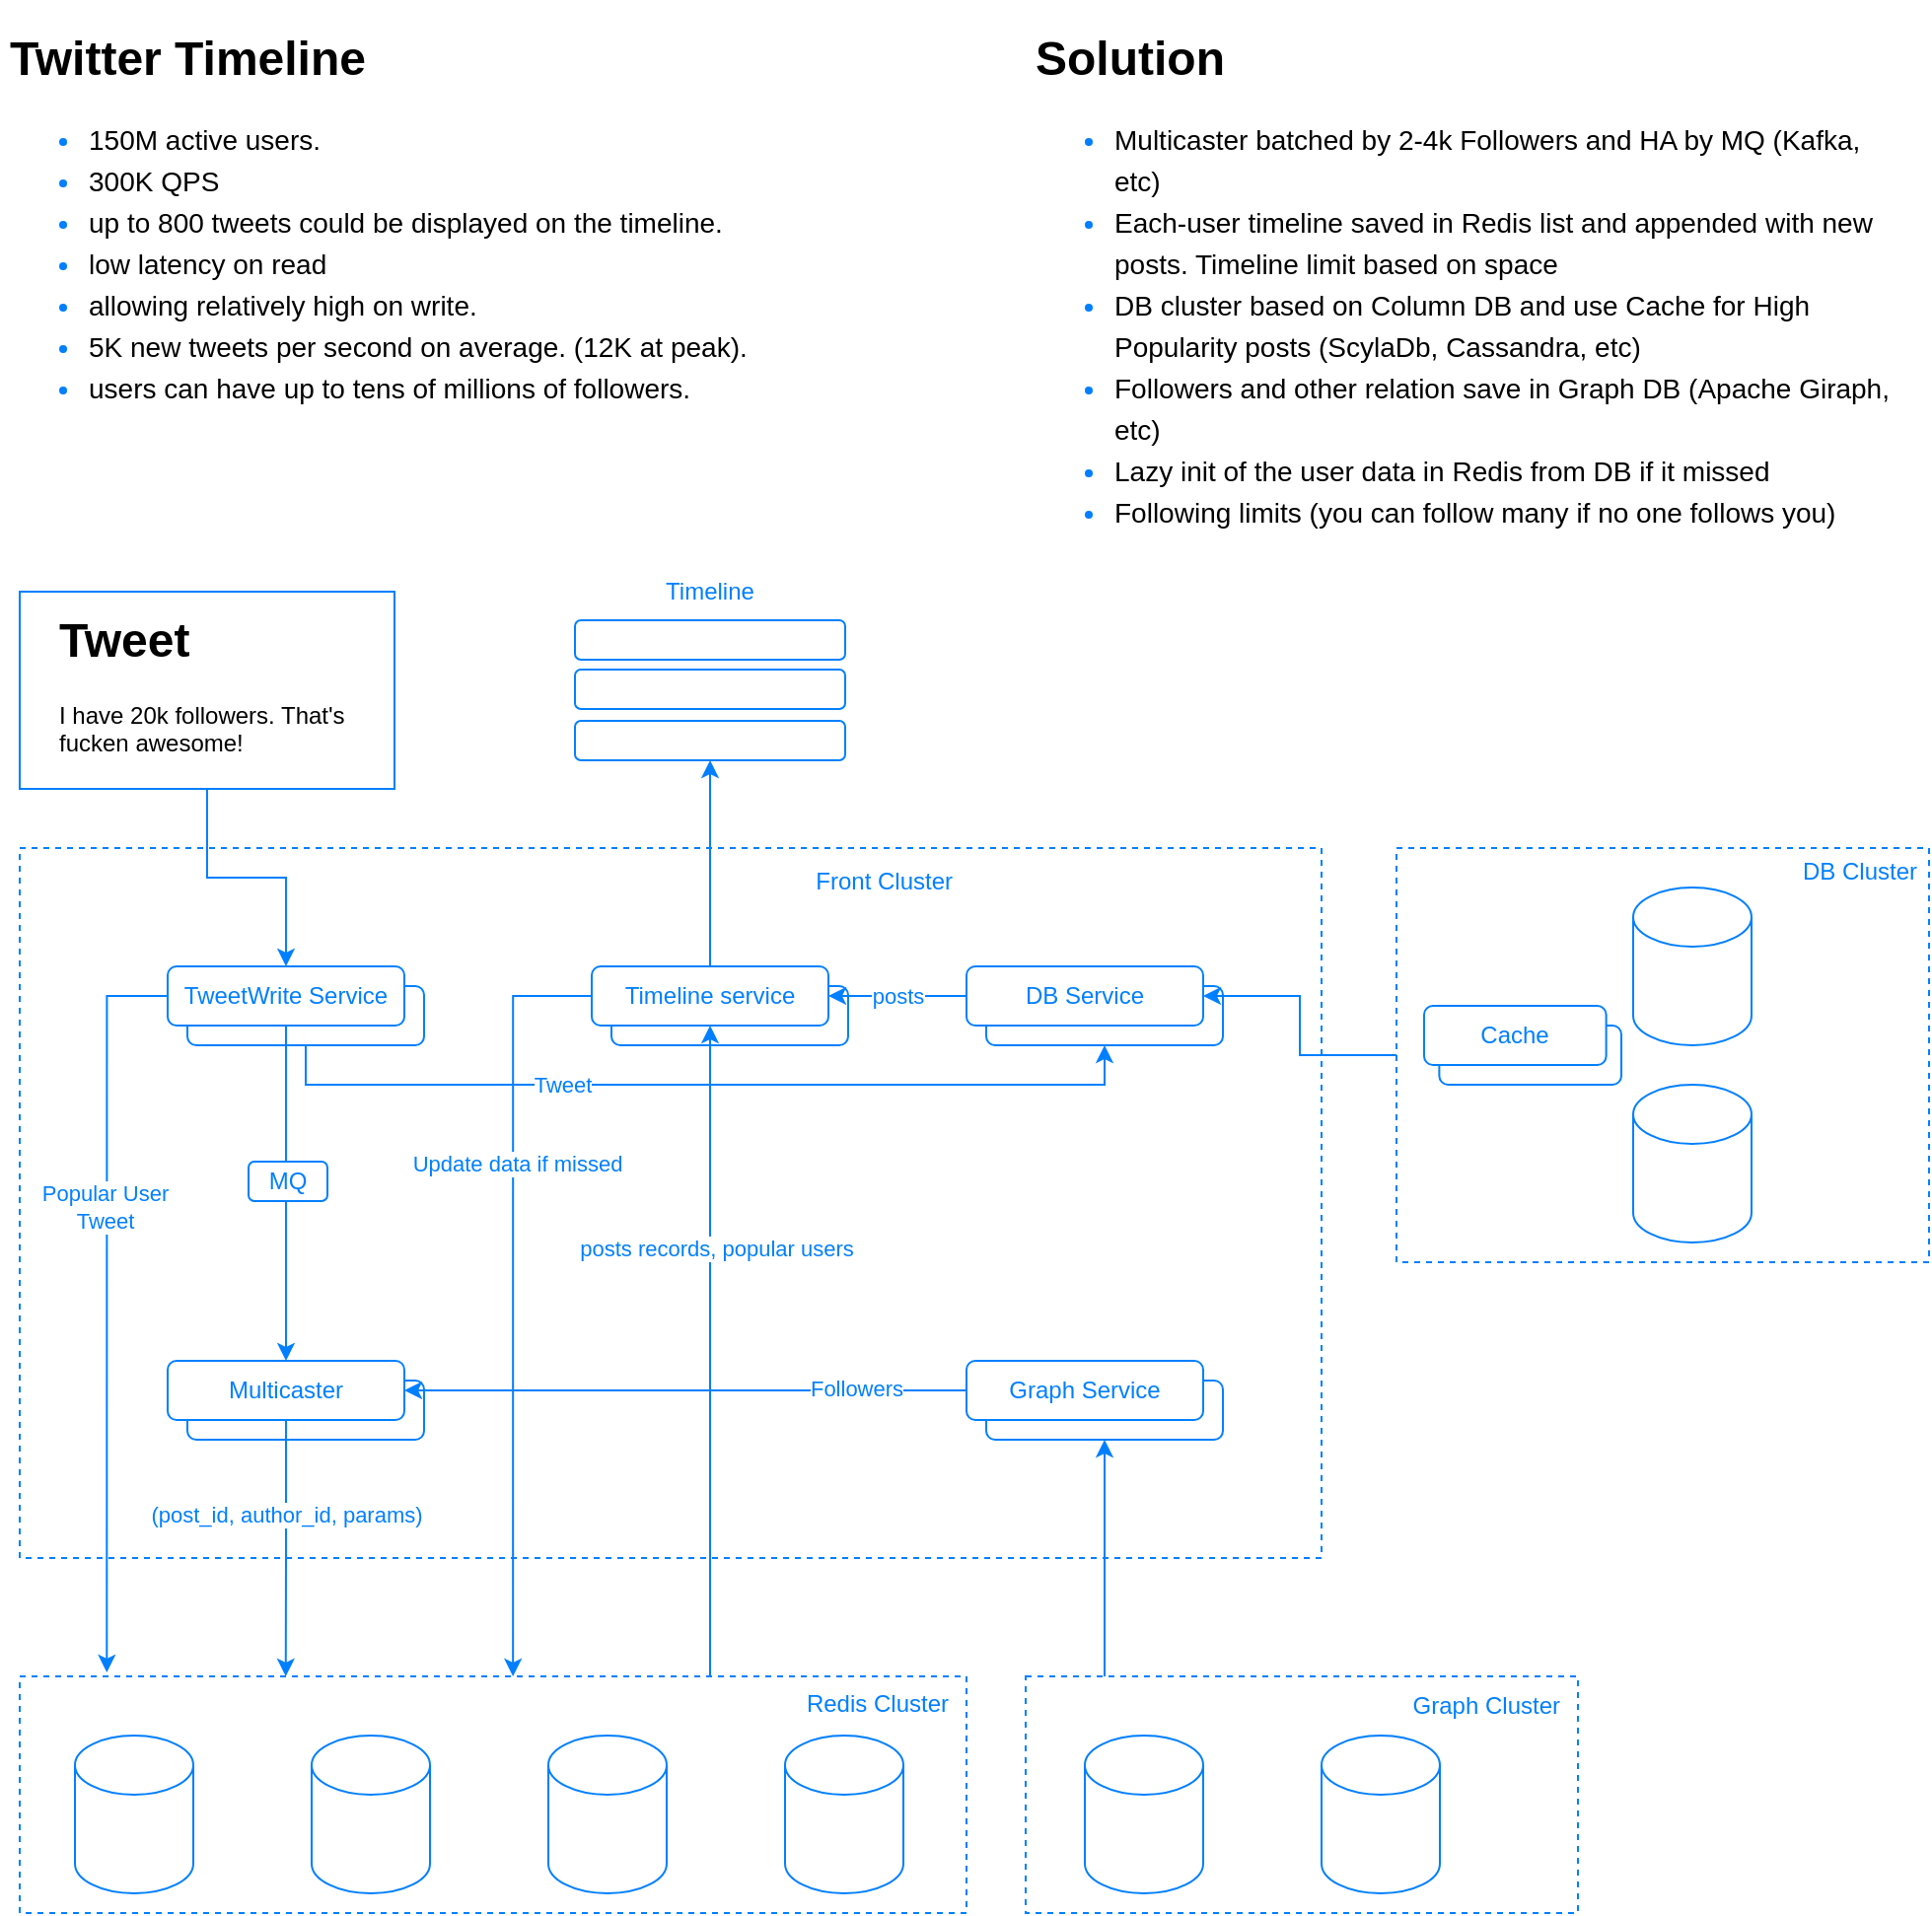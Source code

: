 <mxfile version="14.8.1" type="google"><diagram id="b_o6hZrFCQuPrbf5h7Nx" name="Page-1"><mxGraphModel dx="1561" dy="1874" grid="1" gridSize="10" guides="1" tooltips="1" connect="1" arrows="1" fold="1" page="1" pageScale="1" pageWidth="850" pageHeight="1100" math="0" shadow="0"><root><mxCell id="0"/><mxCell id="1" parent="0"/><mxCell id="q4Q2QkcforSy_G4io7BI-38" value="" style="group" vertex="1" connectable="0" parent="1"><mxGeometry x="778" y="180" width="270" height="210" as="geometry"/></mxCell><mxCell id="q4Q2QkcforSy_G4io7BI-39" value="" style="rounded=0;whiteSpace=wrap;html=1;strokeColor=#007FFF;dashed=1;fillColor=none;" vertex="1" parent="q4Q2QkcforSy_G4io7BI-38"><mxGeometry width="270" height="210" as="geometry"/></mxCell><mxCell id="q4Q2QkcforSy_G4io7BI-44" value="DB Cluster" style="text;html=1;strokeColor=none;fillColor=none;align=right;verticalAlign=middle;whiteSpace=wrap;rounded=0;fontColor=#007FFF;" vertex="1" parent="q4Q2QkcforSy_G4io7BI-38"><mxGeometry x="204.188" y="-6" width="61.875" height="35" as="geometry"/></mxCell><mxCell id="q4Q2QkcforSy_G4io7BI-45" value="" style="shape=cylinder3;whiteSpace=wrap;html=1;boundedLbl=1;backgroundOutline=1;size=15;fontColor=#007FFF;strokeColor=#007FFF;fillColor=#ffffff;align=right;" vertex="1" parent="q4Q2QkcforSy_G4io7BI-38"><mxGeometry x="120" y="20" width="60" height="80" as="geometry"/></mxCell><mxCell id="q4Q2QkcforSy_G4io7BI-40" value="" style="shape=cylinder3;whiteSpace=wrap;html=1;boundedLbl=1;backgroundOutline=1;size=15;fontColor=#007FFF;strokeColor=#007FFF;fillColor=#ffffff;align=right;" vertex="1" parent="q4Q2QkcforSy_G4io7BI-38"><mxGeometry x="120" y="120" width="60" height="80" as="geometry"/></mxCell><mxCell id="q4Q2QkcforSy_G4io7BI-54" value="" style="group;fontColor=#007FFF;" vertex="1" connectable="0" parent="q4Q2QkcforSy_G4io7BI-38"><mxGeometry x="14" y="80" width="100" height="40" as="geometry"/></mxCell><mxCell id="q4Q2QkcforSy_G4io7BI-55" value="" style="rounded=1;whiteSpace=wrap;html=1;strokeColor=#007FFF;fillColor=none;" vertex="1" parent="q4Q2QkcforSy_G4io7BI-54"><mxGeometry x="7.692" y="10" width="92.308" height="30" as="geometry"/></mxCell><mxCell id="q4Q2QkcforSy_G4io7BI-56" value="Cache" style="rounded=1;whiteSpace=wrap;html=1;strokeColor=#007FFF;fontColor=#007FFF;" vertex="1" parent="q4Q2QkcforSy_G4io7BI-54"><mxGeometry width="92.308" height="30" as="geometry"/></mxCell><mxCell id="q4Q2QkcforSy_G4io7BI-3" value="" style="rounded=0;whiteSpace=wrap;html=1;strokeColor=#007FFF;dashed=1;fillColor=none;" vertex="1" parent="1"><mxGeometry x="80" y="180" width="660" height="360" as="geometry"/></mxCell><mxCell id="q4Q2QkcforSy_G4io7BI-9" style="edgeStyle=orthogonalEdgeStyle;rounded=0;orthogonalLoop=1;jettySize=auto;html=1;entryX=0.5;entryY=0;entryDx=0;entryDy=0;strokeColor=#007FFF;" edge="1" parent="1" source="q4Q2QkcforSy_G4io7BI-1" target="q4Q2QkcforSy_G4io7BI-5"><mxGeometry relative="1" as="geometry"/></mxCell><mxCell id="q4Q2QkcforSy_G4io7BI-1" value="&lt;h1&gt;Tweet&lt;/h1&gt;&lt;p&gt;I have 20k followers. That's fucken awesome!&lt;/p&gt;" style="text;html=1;fillColor=none;spacing=0;spacingTop=-10;whiteSpace=wrap;overflow=hidden;rounded=0;strokeColor=#007FFF;spacingLeft=20;spacingBottom=20;spacingRight=20;" vertex="1" parent="1"><mxGeometry x="80" y="50" width="190" height="100" as="geometry"/></mxCell><mxCell id="q4Q2QkcforSy_G4io7BI-7" value="" style="group;fontColor=#007FFF;" vertex="1" connectable="0" parent="1"><mxGeometry x="155" y="240" width="130" height="40" as="geometry"/></mxCell><mxCell id="q4Q2QkcforSy_G4io7BI-6" value="" style="rounded=1;whiteSpace=wrap;html=1;strokeColor=#007FFF;fillColor=none;" vertex="1" parent="q4Q2QkcforSy_G4io7BI-7"><mxGeometry x="10" y="10" width="120" height="30" as="geometry"/></mxCell><mxCell id="q4Q2QkcforSy_G4io7BI-5" value="TweetWrite Service" style="rounded=1;whiteSpace=wrap;html=1;strokeColor=#007FFF;fontColor=#007FFF;" vertex="1" parent="q4Q2QkcforSy_G4io7BI-7"><mxGeometry width="120" height="30" as="geometry"/></mxCell><mxCell id="q4Q2QkcforSy_G4io7BI-8" value="Front Cluster" style="text;html=1;strokeColor=none;fillColor=none;align=right;verticalAlign=middle;whiteSpace=wrap;rounded=0;fontColor=#007FFF;" vertex="1" parent="1"><mxGeometry x="445" y="187" width="110" height="20" as="geometry"/></mxCell><mxCell id="q4Q2QkcforSy_G4io7BI-10" value="" style="group;fontColor=#007FFF;" vertex="1" connectable="0" parent="1"><mxGeometry x="155" y="440" width="130" height="40" as="geometry"/></mxCell><mxCell id="q4Q2QkcforSy_G4io7BI-11" value="" style="rounded=1;whiteSpace=wrap;html=1;strokeColor=#007FFF;fillColor=none;" vertex="1" parent="q4Q2QkcforSy_G4io7BI-10"><mxGeometry x="10" y="10" width="120" height="30" as="geometry"/></mxCell><mxCell id="q4Q2QkcforSy_G4io7BI-12" value="Multicaster" style="rounded=1;whiteSpace=wrap;html=1;strokeColor=#007FFF;fontColor=#007FFF;" vertex="1" parent="q4Q2QkcforSy_G4io7BI-10"><mxGeometry width="120" height="30" as="geometry"/></mxCell><mxCell id="q4Q2QkcforSy_G4io7BI-23" style="edgeStyle=orthogonalEdgeStyle;rounded=0;orthogonalLoop=1;jettySize=auto;html=1;entryX=0.5;entryY=0;entryDx=0;entryDy=0;fontColor=#007FFF;strokeColor=#007FFF;" edge="1" parent="1" source="q4Q2QkcforSy_G4io7BI-5" target="q4Q2QkcforSy_G4io7BI-12"><mxGeometry relative="1" as="geometry"/></mxCell><mxCell id="q4Q2QkcforSy_G4io7BI-24" value="" style="group;fontColor=#007FFF;" vertex="1" connectable="0" parent="1"><mxGeometry x="370" y="240" width="130" height="40" as="geometry"/></mxCell><mxCell id="q4Q2QkcforSy_G4io7BI-25" value="" style="rounded=1;whiteSpace=wrap;html=1;strokeColor=#007FFF;fillColor=none;" vertex="1" parent="q4Q2QkcforSy_G4io7BI-24"><mxGeometry x="10" y="10" width="120" height="30" as="geometry"/></mxCell><mxCell id="q4Q2QkcforSy_G4io7BI-26" value="Timeline service" style="rounded=1;whiteSpace=wrap;html=1;strokeColor=#007FFF;fontColor=#007FFF;" vertex="1" parent="q4Q2QkcforSy_G4io7BI-24"><mxGeometry width="120" height="30" as="geometry"/></mxCell><mxCell id="q4Q2QkcforSy_G4io7BI-28" value="" style="group" vertex="1" connectable="0" parent="1"><mxGeometry x="80" y="600" width="480" height="120" as="geometry"/></mxCell><mxCell id="q4Q2QkcforSy_G4io7BI-14" value="" style="rounded=0;whiteSpace=wrap;html=1;strokeColor=#007FFF;dashed=1;fillColor=none;" vertex="1" parent="q4Q2QkcforSy_G4io7BI-28"><mxGeometry width="480" height="120" as="geometry"/></mxCell><mxCell id="q4Q2QkcforSy_G4io7BI-16" value="" style="shape=cylinder3;whiteSpace=wrap;html=1;boundedLbl=1;backgroundOutline=1;size=15;fontColor=#007FFF;strokeColor=#007FFF;fillColor=#ffffff;align=right;" vertex="1" parent="q4Q2QkcforSy_G4io7BI-28"><mxGeometry x="28" y="30" width="60" height="80" as="geometry"/></mxCell><mxCell id="q4Q2QkcforSy_G4io7BI-18" value="" style="shape=cylinder3;whiteSpace=wrap;html=1;boundedLbl=1;backgroundOutline=1;size=15;fontColor=#007FFF;strokeColor=#007FFF;fillColor=#ffffff;align=right;" vertex="1" parent="q4Q2QkcforSy_G4io7BI-28"><mxGeometry x="148" y="30" width="60" height="80" as="geometry"/></mxCell><mxCell id="q4Q2QkcforSy_G4io7BI-19" value="" style="shape=cylinder3;whiteSpace=wrap;html=1;boundedLbl=1;backgroundOutline=1;size=15;fontColor=#007FFF;strokeColor=#007FFF;fillColor=#ffffff;align=right;" vertex="1" parent="q4Q2QkcforSy_G4io7BI-28"><mxGeometry x="268" y="30" width="60" height="80" as="geometry"/></mxCell><mxCell id="q4Q2QkcforSy_G4io7BI-20" value="" style="shape=cylinder3;whiteSpace=wrap;html=1;boundedLbl=1;backgroundOutline=1;size=15;fontColor=#007FFF;strokeColor=#007FFF;fillColor=#ffffff;align=right;" vertex="1" parent="q4Q2QkcforSy_G4io7BI-28"><mxGeometry x="388" y="30" width="60" height="80" as="geometry"/></mxCell><mxCell id="q4Q2QkcforSy_G4io7BI-21" value="Redis Cluster" style="text;html=1;strokeColor=none;fillColor=none;align=right;verticalAlign=middle;whiteSpace=wrap;rounded=0;fontColor=#007FFF;" vertex="1" parent="q4Q2QkcforSy_G4io7BI-28"><mxGeometry x="363" y="4" width="110" height="20" as="geometry"/></mxCell><mxCell id="q4Q2QkcforSy_G4io7BI-29" style="edgeStyle=orthogonalEdgeStyle;rounded=0;orthogonalLoop=1;jettySize=auto;html=1;entryX=0.5;entryY=1;entryDx=0;entryDy=0;fontColor=#007FFF;strokeColor=#007FFF;" edge="1" parent="1" source="q4Q2QkcforSy_G4io7BI-14" target="q4Q2QkcforSy_G4io7BI-26"><mxGeometry relative="1" as="geometry"><Array as="points"><mxPoint x="430" y="420"/><mxPoint x="430" y="420"/></Array></mxGeometry></mxCell><mxCell id="q4Q2QkcforSy_G4io7BI-81" value="posts records, popular users" style="edgeLabel;html=1;align=center;verticalAlign=middle;resizable=0;points=[];fontColor=#007FFF;" vertex="1" connectable="0" parent="q4Q2QkcforSy_G4io7BI-29"><mxGeometry x="0.318" y="-3" relative="1" as="geometry"><mxPoint as="offset"/></mxGeometry></mxCell><mxCell id="q4Q2QkcforSy_G4io7BI-30" style="edgeStyle=orthogonalEdgeStyle;rounded=0;orthogonalLoop=1;jettySize=auto;html=1;fontColor=#007FFF;strokeColor=#007FFF;entryX=0.281;entryY=0;entryDx=0;entryDy=0;entryPerimeter=0;" edge="1" parent="1" source="q4Q2QkcforSy_G4io7BI-12" target="q4Q2QkcforSy_G4io7BI-14"><mxGeometry relative="1" as="geometry"><mxPoint x="215" y="440" as="targetPoint"/></mxGeometry></mxCell><mxCell id="q4Q2QkcforSy_G4io7BI-83" value="(post_id, author_id, params)" style="edgeLabel;html=1;align=center;verticalAlign=middle;resizable=0;points=[];fontColor=#007FFF;" vertex="1" connectable="0" parent="q4Q2QkcforSy_G4io7BI-30"><mxGeometry x="-0.272" relative="1" as="geometry"><mxPoint as="offset"/></mxGeometry></mxCell><mxCell id="q4Q2QkcforSy_G4io7BI-34" value="" style="group" vertex="1" connectable="0" parent="1"><mxGeometry x="361.5" y="64.5" width="137" height="71" as="geometry"/></mxCell><mxCell id="q4Q2QkcforSy_G4io7BI-31" value="" style="rounded=1;whiteSpace=wrap;html=1;fontColor=#007FFF;strokeColor=#007FFF;fillColor=#ffffff;align=right;" vertex="1" parent="q4Q2QkcforSy_G4io7BI-34"><mxGeometry width="137" height="20" as="geometry"/></mxCell><mxCell id="q4Q2QkcforSy_G4io7BI-32" value="" style="rounded=1;whiteSpace=wrap;html=1;fontColor=#007FFF;strokeColor=#007FFF;fillColor=#ffffff;align=right;" vertex="1" parent="q4Q2QkcforSy_G4io7BI-34"><mxGeometry y="25" width="137" height="20" as="geometry"/></mxCell><mxCell id="q4Q2QkcforSy_G4io7BI-33" value="" style="rounded=1;whiteSpace=wrap;html=1;fontColor=#007FFF;strokeColor=#007FFF;fillColor=#ffffff;align=right;" vertex="1" parent="q4Q2QkcforSy_G4io7BI-34"><mxGeometry y="51" width="137" height="20" as="geometry"/></mxCell><mxCell id="q4Q2QkcforSy_G4io7BI-35" style="edgeStyle=orthogonalEdgeStyle;rounded=0;orthogonalLoop=1;jettySize=auto;html=1;fontColor=#007FFF;strokeColor=#007FFF;" edge="1" parent="1" source="q4Q2QkcforSy_G4io7BI-26" target="q4Q2QkcforSy_G4io7BI-33"><mxGeometry relative="1" as="geometry"/></mxCell><mxCell id="q4Q2QkcforSy_G4io7BI-36" value="Timeline" style="text;html=1;strokeColor=none;fillColor=none;align=center;verticalAlign=middle;whiteSpace=wrap;rounded=0;fontColor=#007FFF;" vertex="1" parent="1"><mxGeometry x="410" y="40" width="40" height="20" as="geometry"/></mxCell><mxCell id="q4Q2QkcforSy_G4io7BI-47" value="" style="group;fontColor=#007FFF;" vertex="1" connectable="0" parent="1"><mxGeometry x="560" y="240" width="130" height="40" as="geometry"/></mxCell><mxCell id="q4Q2QkcforSy_G4io7BI-48" value="" style="rounded=1;whiteSpace=wrap;html=1;strokeColor=#007FFF;fillColor=none;" vertex="1" parent="q4Q2QkcforSy_G4io7BI-47"><mxGeometry x="10" y="10" width="120" height="30" as="geometry"/></mxCell><mxCell id="q4Q2QkcforSy_G4io7BI-49" value="DB Service" style="rounded=1;whiteSpace=wrap;html=1;strokeColor=#007FFF;fontColor=#007FFF;" vertex="1" parent="q4Q2QkcforSy_G4io7BI-47"><mxGeometry width="120" height="30" as="geometry"/></mxCell><mxCell id="q4Q2QkcforSy_G4io7BI-51" value="posts" style="edgeStyle=orthogonalEdgeStyle;rounded=0;orthogonalLoop=1;jettySize=auto;html=1;fontColor=#007FFF;strokeColor=#007FFF;" edge="1" parent="1" source="q4Q2QkcforSy_G4io7BI-49" target="q4Q2QkcforSy_G4io7BI-26"><mxGeometry relative="1" as="geometry"/></mxCell><mxCell id="q4Q2QkcforSy_G4io7BI-53" style="edgeStyle=orthogonalEdgeStyle;rounded=0;orthogonalLoop=1;jettySize=auto;html=1;entryX=1;entryY=0.5;entryDx=0;entryDy=0;fontColor=#007FFF;strokeColor=#007FFF;" edge="1" parent="1" source="q4Q2QkcforSy_G4io7BI-39" target="q4Q2QkcforSy_G4io7BI-49"><mxGeometry relative="1" as="geometry"/></mxCell><mxCell id="q4Q2QkcforSy_G4io7BI-57" style="edgeStyle=orthogonalEdgeStyle;rounded=0;orthogonalLoop=1;jettySize=auto;html=1;entryX=0.5;entryY=1;entryDx=0;entryDy=0;fontColor=#007FFF;strokeColor=#007FFF;" edge="1" parent="1" source="q4Q2QkcforSy_G4io7BI-6" target="q4Q2QkcforSy_G4io7BI-48"><mxGeometry relative="1" as="geometry"><Array as="points"><mxPoint x="225" y="300"/><mxPoint x="630" y="300"/></Array></mxGeometry></mxCell><mxCell id="q4Q2QkcforSy_G4io7BI-82" value="Tweet" style="edgeLabel;html=1;align=center;verticalAlign=middle;resizable=0;points=[];fontColor=#007FFF;" vertex="1" connectable="0" parent="q4Q2QkcforSy_G4io7BI-57"><mxGeometry x="-0.443" relative="1" as="geometry"><mxPoint x="26" as="offset"/></mxGeometry></mxCell><mxCell id="q4Q2QkcforSy_G4io7BI-58" value="&lt;p style=&quot;line-height: 150%&quot;&gt;&lt;/p&gt;&lt;h1 style=&quot;font-size: 14px&quot;&gt;&lt;/h1&gt;&lt;h1&gt;&lt;font color=&quot;#000000&quot;&gt;Twitter Timeline&lt;/font&gt;&lt;/h1&gt;&lt;ul style=&quot;font-size: 14px ; line-height: 150%&quot;&gt;&lt;li&gt;&lt;font color=&quot;#000000&quot; style=&quot;font-weight: normal ; font-size: 14px&quot;&gt;150M active users.&lt;/font&gt;&lt;/li&gt;&lt;li&gt;&lt;font color=&quot;#000000&quot; style=&quot;font-weight: normal ; font-size: 14px&quot;&gt;300K QPS&lt;/font&gt;&lt;/li&gt;&lt;li&gt;&lt;font color=&quot;#000000&quot; style=&quot;font-weight: normal ; font-size: 14px&quot;&gt;up to 800 tweets could be displayed on the timeline.&lt;/font&gt;&lt;/li&gt;&lt;li&gt;&lt;font color=&quot;#000000&quot; style=&quot;font-weight: normal ; font-size: 14px&quot;&gt;low latency on read&amp;nbsp;&lt;/font&gt;&lt;/li&gt;&lt;li&gt;&lt;font color=&quot;#000000&quot; style=&quot;font-weight: normal ; font-size: 14px&quot;&gt;allowing relatively high on write.&lt;/font&gt;&lt;/li&gt;&lt;li&gt;&lt;font color=&quot;#000000&quot; style=&quot;font-weight: normal ; font-size: 14px&quot;&gt;5K new tweets per second on average. (12K at peak).&lt;/font&gt;&lt;/li&gt;&lt;li&gt;&lt;font color=&quot;#000000&quot; style=&quot;font-weight: normal ; font-size: 14px&quot;&gt;users can have up to tens of millions of followers.&lt;/font&gt;&lt;/li&gt;&lt;/ul&gt;&lt;p&gt;&lt;/p&gt;" style="text;html=1;strokeColor=none;fillColor=none;spacing=5;spacingTop=-20;whiteSpace=wrap;overflow=hidden;rounded=0;fontColor=#007FFF;align=left;fontStyle=0" vertex="1" parent="1"><mxGeometry x="70" y="-240" width="450" height="230" as="geometry"/></mxCell><mxCell id="q4Q2QkcforSy_G4io7BI-75" style="edgeStyle=orthogonalEdgeStyle;rounded=0;orthogonalLoop=1;jettySize=auto;html=1;entryX=0.5;entryY=1;entryDx=0;entryDy=0;fontColor=#007FFF;strokeColor=#007FFF;" edge="1" parent="1" source="q4Q2QkcforSy_G4io7BI-61" target="q4Q2QkcforSy_G4io7BI-73"><mxGeometry relative="1" as="geometry"><Array as="points"><mxPoint x="630" y="590"/><mxPoint x="630" y="590"/></Array></mxGeometry></mxCell><mxCell id="q4Q2QkcforSy_G4io7BI-61" value="" style="rounded=0;whiteSpace=wrap;html=1;strokeColor=#007FFF;dashed=1;fillColor=none;" vertex="1" parent="1"><mxGeometry x="590" y="600" width="280" height="120" as="geometry"/></mxCell><mxCell id="q4Q2QkcforSy_G4io7BI-69" value="" style="shape=cylinder3;whiteSpace=wrap;html=1;boundedLbl=1;backgroundOutline=1;size=15;fontColor=#007FFF;strokeColor=#007FFF;fillColor=#ffffff;align=right;" vertex="1" parent="1"><mxGeometry x="620" y="630" width="60" height="80" as="geometry"/></mxCell><mxCell id="q4Q2QkcforSy_G4io7BI-70" value="" style="shape=cylinder3;whiteSpace=wrap;html=1;boundedLbl=1;backgroundOutline=1;size=15;fontColor=#007FFF;strokeColor=#007FFF;fillColor=#ffffff;align=right;" vertex="1" parent="1"><mxGeometry x="740" y="630" width="60" height="80" as="geometry"/></mxCell><mxCell id="q4Q2QkcforSy_G4io7BI-71" value="Graph Cluster" style="text;html=1;strokeColor=none;fillColor=none;align=right;verticalAlign=middle;whiteSpace=wrap;rounded=0;fontColor=#007FFF;" vertex="1" parent="1"><mxGeometry x="753" y="605" width="110" height="20" as="geometry"/></mxCell><mxCell id="q4Q2QkcforSy_G4io7BI-72" value="" style="group;fontColor=#007FFF;" vertex="1" connectable="0" parent="1"><mxGeometry x="560" y="440" width="130" height="40" as="geometry"/></mxCell><mxCell id="q4Q2QkcforSy_G4io7BI-73" value="" style="rounded=1;whiteSpace=wrap;html=1;strokeColor=#007FFF;fillColor=none;" vertex="1" parent="q4Q2QkcforSy_G4io7BI-72"><mxGeometry x="10" y="10" width="120" height="30" as="geometry"/></mxCell><mxCell id="q4Q2QkcforSy_G4io7BI-74" value="Graph Service" style="rounded=1;whiteSpace=wrap;html=1;strokeColor=#007FFF;fontColor=#007FFF;" vertex="1" parent="q4Q2QkcforSy_G4io7BI-72"><mxGeometry width="120" height="30" as="geometry"/></mxCell><mxCell id="q4Q2QkcforSy_G4io7BI-76" style="edgeStyle=orthogonalEdgeStyle;rounded=0;orthogonalLoop=1;jettySize=auto;html=1;entryX=1;entryY=0.5;entryDx=0;entryDy=0;fontColor=#007FFF;strokeColor=#007FFF;" edge="1" parent="1" source="q4Q2QkcforSy_G4io7BI-74" target="q4Q2QkcforSy_G4io7BI-12"><mxGeometry relative="1" as="geometry"/></mxCell><mxCell id="q4Q2QkcforSy_G4io7BI-80" value="Followers" style="edgeLabel;html=1;align=center;verticalAlign=middle;resizable=0;points=[];fontColor=#007FFF;" vertex="1" connectable="0" parent="q4Q2QkcforSy_G4io7BI-76"><mxGeometry x="-0.607" y="3" relative="1" as="geometry"><mxPoint y="-4" as="offset"/></mxGeometry></mxCell><mxCell id="q4Q2QkcforSy_G4io7BI-78" value="MQ" style="rounded=1;whiteSpace=wrap;html=1;fontColor=#007FFF;strokeColor=#007FFF;fillColor=#ffffff;align=center;" vertex="1" parent="1"><mxGeometry x="196" y="339" width="40" height="20" as="geometry"/></mxCell><mxCell id="q4Q2QkcforSy_G4io7BI-79" value="&lt;p style=&quot;line-height: 150%&quot;&gt;&lt;/p&gt;&lt;h1 style=&quot;font-size: 14px&quot;&gt;&lt;/h1&gt;&lt;h1&gt;&lt;font color=&quot;#000000&quot;&gt;Solution&lt;/font&gt;&lt;/h1&gt;&lt;ul style=&quot;line-height: 150% ; font-size: 14px&quot;&gt;&lt;li&gt;&lt;font color=&quot;#000000&quot; style=&quot;font-weight: normal ; font-size: 14px&quot;&gt;Multicaster batched by 2-4k Followers and HA by MQ (Kafka, etc)&lt;/font&gt;&lt;/li&gt;&lt;li&gt;&lt;font color=&quot;#000000&quot;&gt;Each-user timeline saved in Redis list and appended with new posts. Timeline limit based on space&lt;/font&gt;&lt;/li&gt;&lt;li&gt;&lt;font color=&quot;#000000&quot;&gt;DB cluster based on Column DB and use Cache for High Popularity posts (ScylaDb, Cassandra, etc)&lt;/font&gt;&lt;/li&gt;&lt;li&gt;&lt;font color=&quot;#000000&quot;&gt;Followers and other relation save in Graph DB (Apache Giraph, etc)&lt;/font&gt;&lt;/li&gt;&lt;li&gt;&lt;font color=&quot;#000000&quot;&gt;Lazy init of the user data in Redis from DB if it missed&lt;/font&gt;&lt;/li&gt;&lt;li&gt;&lt;font color=&quot;#000000&quot;&gt;Following limits (you can follow many if no one follows you)&lt;/font&gt;&lt;/li&gt;&lt;/ul&gt;&lt;p&gt;&lt;/p&gt;" style="text;html=1;strokeColor=none;fillColor=none;spacing=5;spacingTop=-20;whiteSpace=wrap;overflow=hidden;rounded=0;fontColor=#007FFF;align=left;fontStyle=0" vertex="1" parent="1"><mxGeometry x="590" y="-240" width="450" height="280" as="geometry"/></mxCell><mxCell id="q4Q2QkcforSy_G4io7BI-85" style="edgeStyle=orthogonalEdgeStyle;rounded=0;orthogonalLoop=1;jettySize=auto;html=1;entryX=0.092;entryY=-0.017;entryDx=0;entryDy=0;entryPerimeter=0;fontColor=#007FFF;strokeColor=#007FFF;" edge="1" parent="1" source="q4Q2QkcforSy_G4io7BI-5" target="q4Q2QkcforSy_G4io7BI-14"><mxGeometry relative="1" as="geometry"><Array as="points"><mxPoint x="124" y="255"/></Array></mxGeometry></mxCell><mxCell id="q4Q2QkcforSy_G4io7BI-86" value="Popular User &lt;br&gt;Tweet" style="edgeLabel;html=1;align=center;verticalAlign=middle;resizable=0;points=[];fontColor=#007FFF;" vertex="1" connectable="0" parent="q4Q2QkcforSy_G4io7BI-85"><mxGeometry x="-0.263" y="-1" relative="1" as="geometry"><mxPoint as="offset"/></mxGeometry></mxCell><mxCell id="q4Q2QkcforSy_G4io7BI-89" style="edgeStyle=orthogonalEdgeStyle;rounded=0;orthogonalLoop=1;jettySize=auto;html=1;entryX=0.521;entryY=0;entryDx=0;entryDy=0;entryPerimeter=0;fontColor=#007FFF;strokeColor=#007FFF;" edge="1" parent="1" source="q4Q2QkcforSy_G4io7BI-26" target="q4Q2QkcforSy_G4io7BI-14"><mxGeometry relative="1" as="geometry"><Array as="points"><mxPoint x="330" y="255"/></Array></mxGeometry></mxCell><mxCell id="q4Q2QkcforSy_G4io7BI-90" value="Update data if missed" style="edgeLabel;html=1;align=center;verticalAlign=middle;resizable=0;points=[];fontColor=#007FFF;" vertex="1" connectable="0" parent="q4Q2QkcforSy_G4io7BI-89"><mxGeometry x="-0.216" y="2" relative="1" as="geometry"><mxPoint y="-26" as="offset"/></mxGeometry></mxCell></root></mxGraphModel></diagram></mxfile>
